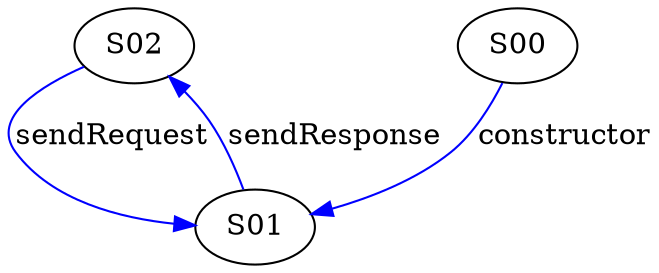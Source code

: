 digraph {

S02->S01 [label="sendRequest", style="", color="blue"]
S01->S02 [label="sendResponse", style="", color="blue"]
S00->S01 [label="constructor", style="", color="blue"]
}